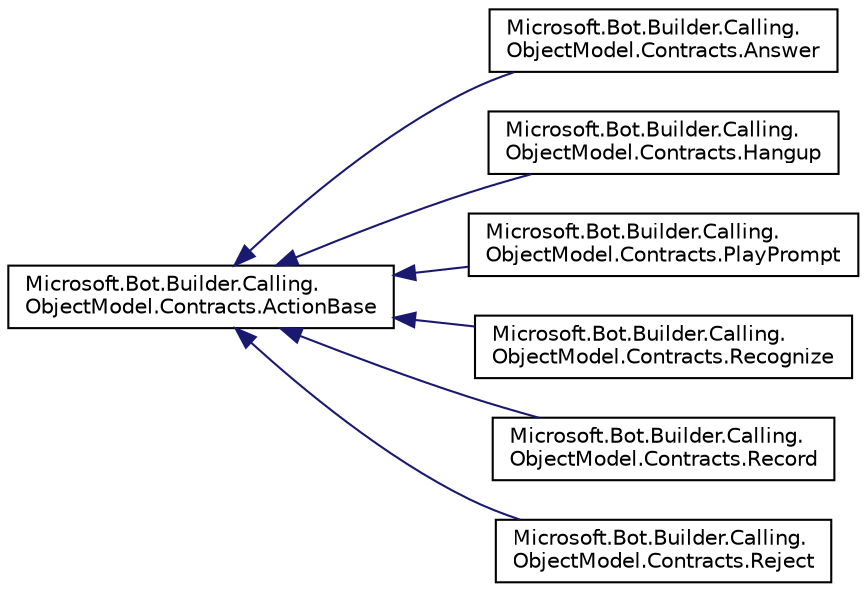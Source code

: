 digraph "Graphical Class Hierarchy"
{
  edge [fontname="Helvetica",fontsize="10",labelfontname="Helvetica",labelfontsize="10"];
  node [fontname="Helvetica",fontsize="10",shape=record];
  rankdir="LR";
  Node1 [label="Microsoft.Bot.Builder.Calling.\lObjectModel.Contracts.ActionBase",height=0.2,width=0.4,color="black", fillcolor="white", style="filled",URL="$d6/db1/class_microsoft_1_1_bot_1_1_builder_1_1_calling_1_1_object_model_1_1_contracts_1_1_action_base.html",tooltip="Base class for various actions "];
  Node1 -> Node2 [dir="back",color="midnightblue",fontsize="10",style="solid",fontname="Helvetica"];
  Node2 [label="Microsoft.Bot.Builder.Calling.\lObjectModel.Contracts.Answer",height=0.2,width=0.4,color="black", fillcolor="white", style="filled",URL="$de/d99/class_microsoft_1_1_bot_1_1_builder_1_1_calling_1_1_object_model_1_1_contracts_1_1_answer.html",tooltip="This is the action which customers can specify to indicate that the server call agent should accept t..."];
  Node1 -> Node3 [dir="back",color="midnightblue",fontsize="10",style="solid",fontname="Helvetica"];
  Node3 [label="Microsoft.Bot.Builder.Calling.\lObjectModel.Contracts.Hangup",height=0.2,width=0.4,color="black", fillcolor="white", style="filled",URL="$d2/dbb/class_microsoft_1_1_bot_1_1_builder_1_1_calling_1_1_object_model_1_1_contracts_1_1_hangup.html",tooltip="This is the action which customers can specify to indicate that the server call agent should hangup t..."];
  Node1 -> Node4 [dir="back",color="midnightblue",fontsize="10",style="solid",fontname="Helvetica"];
  Node4 [label="Microsoft.Bot.Builder.Calling.\lObjectModel.Contracts.PlayPrompt",height=0.2,width=0.4,color="black", fillcolor="white", style="filled",URL="$d2/d86/class_microsoft_1_1_bot_1_1_builder_1_1_calling_1_1_object_model_1_1_contracts_1_1_play_prompt.html",tooltip="This is the action which customers can specify to indicate that the server call agent should play/tts..."];
  Node1 -> Node5 [dir="back",color="midnightblue",fontsize="10",style="solid",fontname="Helvetica"];
  Node5 [label="Microsoft.Bot.Builder.Calling.\lObjectModel.Contracts.Recognize",height=0.2,width=0.4,color="black", fillcolor="white", style="filled",URL="$d9/d2c/class_microsoft_1_1_bot_1_1_builder_1_1_calling_1_1_object_model_1_1_contracts_1_1_recognize.html",tooltip="This is the action which customers can specify to indicate that the server call agent should perform ..."];
  Node1 -> Node6 [dir="back",color="midnightblue",fontsize="10",style="solid",fontname="Helvetica"];
  Node6 [label="Microsoft.Bot.Builder.Calling.\lObjectModel.Contracts.Record",height=0.2,width=0.4,color="black", fillcolor="white", style="filled",URL="$d6/d62/class_microsoft_1_1_bot_1_1_builder_1_1_calling_1_1_object_model_1_1_contracts_1_1_record.html",tooltip="This is the action which customers can specify to indicate that the server call agent should start re..."];
  Node1 -> Node7 [dir="back",color="midnightblue",fontsize="10",style="solid",fontname="Helvetica"];
  Node7 [label="Microsoft.Bot.Builder.Calling.\lObjectModel.Contracts.Reject",height=0.2,width=0.4,color="black", fillcolor="white", style="filled",URL="$db/dd6/class_microsoft_1_1_bot_1_1_builder_1_1_calling_1_1_object_model_1_1_contracts_1_1_reject.html",tooltip="This is the action which customers can specify to indicate that the server call agent should reject t..."];
}
